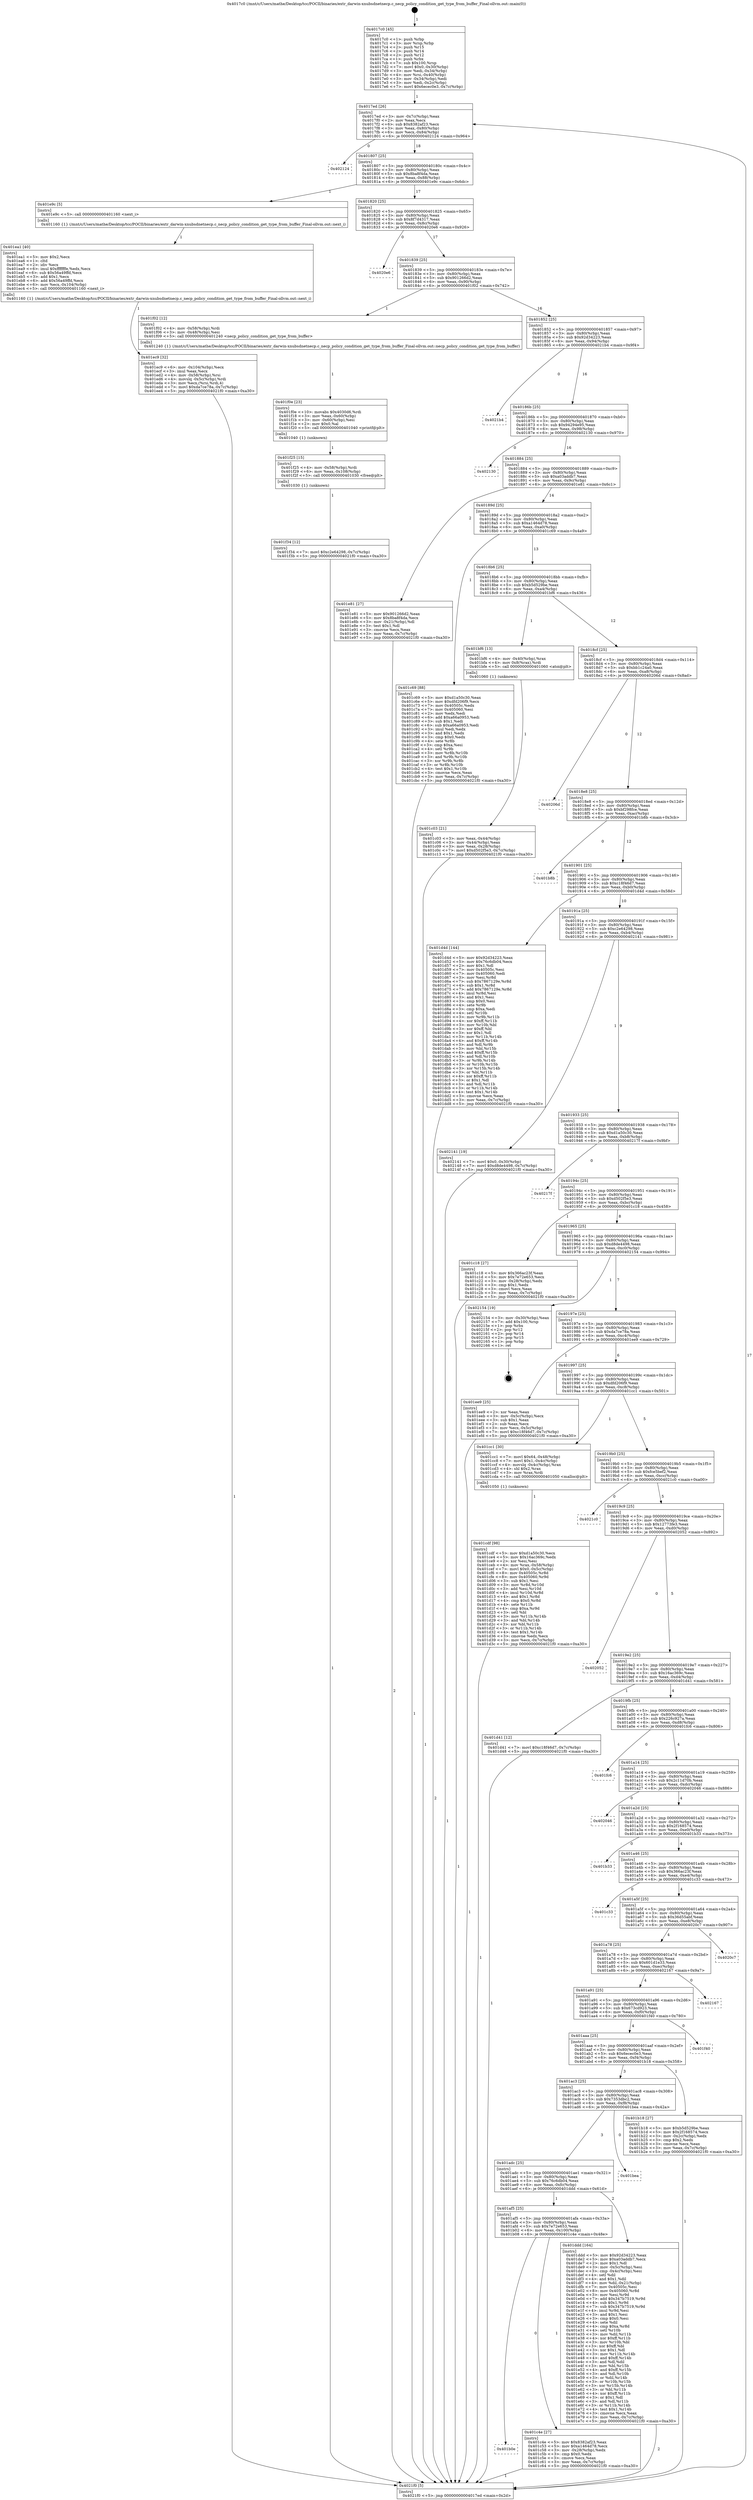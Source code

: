 digraph "0x4017c0" {
  label = "0x4017c0 (/mnt/c/Users/mathe/Desktop/tcc/POCII/binaries/extr_darwin-xnubsdnetnecp.c_necp_policy_condition_get_type_from_buffer_Final-ollvm.out::main(0))"
  labelloc = "t"
  node[shape=record]

  Entry [label="",width=0.3,height=0.3,shape=circle,fillcolor=black,style=filled]
  "0x4017ed" [label="{
     0x4017ed [26]\l
     | [instrs]\l
     &nbsp;&nbsp;0x4017ed \<+3\>: mov -0x7c(%rbp),%eax\l
     &nbsp;&nbsp;0x4017f0 \<+2\>: mov %eax,%ecx\l
     &nbsp;&nbsp;0x4017f2 \<+6\>: sub $0x8382af23,%ecx\l
     &nbsp;&nbsp;0x4017f8 \<+3\>: mov %eax,-0x80(%rbp)\l
     &nbsp;&nbsp;0x4017fb \<+6\>: mov %ecx,-0x84(%rbp)\l
     &nbsp;&nbsp;0x401801 \<+6\>: je 0000000000402124 \<main+0x964\>\l
  }"]
  "0x402124" [label="{
     0x402124\l
  }", style=dashed]
  "0x401807" [label="{
     0x401807 [25]\l
     | [instrs]\l
     &nbsp;&nbsp;0x401807 \<+5\>: jmp 000000000040180c \<main+0x4c\>\l
     &nbsp;&nbsp;0x40180c \<+3\>: mov -0x80(%rbp),%eax\l
     &nbsp;&nbsp;0x40180f \<+5\>: sub $0x8ba8f4da,%eax\l
     &nbsp;&nbsp;0x401814 \<+6\>: mov %eax,-0x88(%rbp)\l
     &nbsp;&nbsp;0x40181a \<+6\>: je 0000000000401e9c \<main+0x6dc\>\l
  }"]
  Exit [label="",width=0.3,height=0.3,shape=circle,fillcolor=black,style=filled,peripheries=2]
  "0x401e9c" [label="{
     0x401e9c [5]\l
     | [instrs]\l
     &nbsp;&nbsp;0x401e9c \<+5\>: call 0000000000401160 \<next_i\>\l
     | [calls]\l
     &nbsp;&nbsp;0x401160 \{1\} (/mnt/c/Users/mathe/Desktop/tcc/POCII/binaries/extr_darwin-xnubsdnetnecp.c_necp_policy_condition_get_type_from_buffer_Final-ollvm.out::next_i)\l
  }"]
  "0x401820" [label="{
     0x401820 [25]\l
     | [instrs]\l
     &nbsp;&nbsp;0x401820 \<+5\>: jmp 0000000000401825 \<main+0x65\>\l
     &nbsp;&nbsp;0x401825 \<+3\>: mov -0x80(%rbp),%eax\l
     &nbsp;&nbsp;0x401828 \<+5\>: sub $0x8f7d4317,%eax\l
     &nbsp;&nbsp;0x40182d \<+6\>: mov %eax,-0x8c(%rbp)\l
     &nbsp;&nbsp;0x401833 \<+6\>: je 00000000004020e6 \<main+0x926\>\l
  }"]
  "0x401f34" [label="{
     0x401f34 [12]\l
     | [instrs]\l
     &nbsp;&nbsp;0x401f34 \<+7\>: movl $0xc2e64298,-0x7c(%rbp)\l
     &nbsp;&nbsp;0x401f3b \<+5\>: jmp 00000000004021f0 \<main+0xa30\>\l
  }"]
  "0x4020e6" [label="{
     0x4020e6\l
  }", style=dashed]
  "0x401839" [label="{
     0x401839 [25]\l
     | [instrs]\l
     &nbsp;&nbsp;0x401839 \<+5\>: jmp 000000000040183e \<main+0x7e\>\l
     &nbsp;&nbsp;0x40183e \<+3\>: mov -0x80(%rbp),%eax\l
     &nbsp;&nbsp;0x401841 \<+5\>: sub $0x901266d2,%eax\l
     &nbsp;&nbsp;0x401846 \<+6\>: mov %eax,-0x90(%rbp)\l
     &nbsp;&nbsp;0x40184c \<+6\>: je 0000000000401f02 \<main+0x742\>\l
  }"]
  "0x401f25" [label="{
     0x401f25 [15]\l
     | [instrs]\l
     &nbsp;&nbsp;0x401f25 \<+4\>: mov -0x58(%rbp),%rdi\l
     &nbsp;&nbsp;0x401f29 \<+6\>: mov %eax,-0x108(%rbp)\l
     &nbsp;&nbsp;0x401f2f \<+5\>: call 0000000000401030 \<free@plt\>\l
     | [calls]\l
     &nbsp;&nbsp;0x401030 \{1\} (unknown)\l
  }"]
  "0x401f02" [label="{
     0x401f02 [12]\l
     | [instrs]\l
     &nbsp;&nbsp;0x401f02 \<+4\>: mov -0x58(%rbp),%rdi\l
     &nbsp;&nbsp;0x401f06 \<+3\>: mov -0x48(%rbp),%esi\l
     &nbsp;&nbsp;0x401f09 \<+5\>: call 0000000000401240 \<necp_policy_condition_get_type_from_buffer\>\l
     | [calls]\l
     &nbsp;&nbsp;0x401240 \{1\} (/mnt/c/Users/mathe/Desktop/tcc/POCII/binaries/extr_darwin-xnubsdnetnecp.c_necp_policy_condition_get_type_from_buffer_Final-ollvm.out::necp_policy_condition_get_type_from_buffer)\l
  }"]
  "0x401852" [label="{
     0x401852 [25]\l
     | [instrs]\l
     &nbsp;&nbsp;0x401852 \<+5\>: jmp 0000000000401857 \<main+0x97\>\l
     &nbsp;&nbsp;0x401857 \<+3\>: mov -0x80(%rbp),%eax\l
     &nbsp;&nbsp;0x40185a \<+5\>: sub $0x92d34223,%eax\l
     &nbsp;&nbsp;0x40185f \<+6\>: mov %eax,-0x94(%rbp)\l
     &nbsp;&nbsp;0x401865 \<+6\>: je 00000000004021b4 \<main+0x9f4\>\l
  }"]
  "0x401f0e" [label="{
     0x401f0e [23]\l
     | [instrs]\l
     &nbsp;&nbsp;0x401f0e \<+10\>: movabs $0x4030d6,%rdi\l
     &nbsp;&nbsp;0x401f18 \<+3\>: mov %eax,-0x60(%rbp)\l
     &nbsp;&nbsp;0x401f1b \<+3\>: mov -0x60(%rbp),%esi\l
     &nbsp;&nbsp;0x401f1e \<+2\>: mov $0x0,%al\l
     &nbsp;&nbsp;0x401f20 \<+5\>: call 0000000000401040 \<printf@plt\>\l
     | [calls]\l
     &nbsp;&nbsp;0x401040 \{1\} (unknown)\l
  }"]
  "0x4021b4" [label="{
     0x4021b4\l
  }", style=dashed]
  "0x40186b" [label="{
     0x40186b [25]\l
     | [instrs]\l
     &nbsp;&nbsp;0x40186b \<+5\>: jmp 0000000000401870 \<main+0xb0\>\l
     &nbsp;&nbsp;0x401870 \<+3\>: mov -0x80(%rbp),%eax\l
     &nbsp;&nbsp;0x401873 \<+5\>: sub $0x94294e95,%eax\l
     &nbsp;&nbsp;0x401878 \<+6\>: mov %eax,-0x98(%rbp)\l
     &nbsp;&nbsp;0x40187e \<+6\>: je 0000000000402130 \<main+0x970\>\l
  }"]
  "0x401ec9" [label="{
     0x401ec9 [32]\l
     | [instrs]\l
     &nbsp;&nbsp;0x401ec9 \<+6\>: mov -0x104(%rbp),%ecx\l
     &nbsp;&nbsp;0x401ecf \<+3\>: imul %eax,%ecx\l
     &nbsp;&nbsp;0x401ed2 \<+4\>: mov -0x58(%rbp),%rsi\l
     &nbsp;&nbsp;0x401ed6 \<+4\>: movslq -0x5c(%rbp),%rdi\l
     &nbsp;&nbsp;0x401eda \<+3\>: mov %ecx,(%rsi,%rdi,4)\l
     &nbsp;&nbsp;0x401edd \<+7\>: movl $0xda7ce78a,-0x7c(%rbp)\l
     &nbsp;&nbsp;0x401ee4 \<+5\>: jmp 00000000004021f0 \<main+0xa30\>\l
  }"]
  "0x402130" [label="{
     0x402130\l
  }", style=dashed]
  "0x401884" [label="{
     0x401884 [25]\l
     | [instrs]\l
     &nbsp;&nbsp;0x401884 \<+5\>: jmp 0000000000401889 \<main+0xc9\>\l
     &nbsp;&nbsp;0x401889 \<+3\>: mov -0x80(%rbp),%eax\l
     &nbsp;&nbsp;0x40188c \<+5\>: sub $0xa03addb7,%eax\l
     &nbsp;&nbsp;0x401891 \<+6\>: mov %eax,-0x9c(%rbp)\l
     &nbsp;&nbsp;0x401897 \<+6\>: je 0000000000401e81 \<main+0x6c1\>\l
  }"]
  "0x401ea1" [label="{
     0x401ea1 [40]\l
     | [instrs]\l
     &nbsp;&nbsp;0x401ea1 \<+5\>: mov $0x2,%ecx\l
     &nbsp;&nbsp;0x401ea6 \<+1\>: cltd\l
     &nbsp;&nbsp;0x401ea7 \<+2\>: idiv %ecx\l
     &nbsp;&nbsp;0x401ea9 \<+6\>: imul $0xfffffffe,%edx,%ecx\l
     &nbsp;&nbsp;0x401eaf \<+6\>: sub $0x56a49ffd,%ecx\l
     &nbsp;&nbsp;0x401eb5 \<+3\>: add $0x1,%ecx\l
     &nbsp;&nbsp;0x401eb8 \<+6\>: add $0x56a49ffd,%ecx\l
     &nbsp;&nbsp;0x401ebe \<+6\>: mov %ecx,-0x104(%rbp)\l
     &nbsp;&nbsp;0x401ec4 \<+5\>: call 0000000000401160 \<next_i\>\l
     | [calls]\l
     &nbsp;&nbsp;0x401160 \{1\} (/mnt/c/Users/mathe/Desktop/tcc/POCII/binaries/extr_darwin-xnubsdnetnecp.c_necp_policy_condition_get_type_from_buffer_Final-ollvm.out::next_i)\l
  }"]
  "0x401e81" [label="{
     0x401e81 [27]\l
     | [instrs]\l
     &nbsp;&nbsp;0x401e81 \<+5\>: mov $0x901266d2,%eax\l
     &nbsp;&nbsp;0x401e86 \<+5\>: mov $0x8ba8f4da,%ecx\l
     &nbsp;&nbsp;0x401e8b \<+3\>: mov -0x21(%rbp),%dl\l
     &nbsp;&nbsp;0x401e8e \<+3\>: test $0x1,%dl\l
     &nbsp;&nbsp;0x401e91 \<+3\>: cmovne %ecx,%eax\l
     &nbsp;&nbsp;0x401e94 \<+3\>: mov %eax,-0x7c(%rbp)\l
     &nbsp;&nbsp;0x401e97 \<+5\>: jmp 00000000004021f0 \<main+0xa30\>\l
  }"]
  "0x40189d" [label="{
     0x40189d [25]\l
     | [instrs]\l
     &nbsp;&nbsp;0x40189d \<+5\>: jmp 00000000004018a2 \<main+0xe2\>\l
     &nbsp;&nbsp;0x4018a2 \<+3\>: mov -0x80(%rbp),%eax\l
     &nbsp;&nbsp;0x4018a5 \<+5\>: sub $0xa1464d78,%eax\l
     &nbsp;&nbsp;0x4018aa \<+6\>: mov %eax,-0xa0(%rbp)\l
     &nbsp;&nbsp;0x4018b0 \<+6\>: je 0000000000401c69 \<main+0x4a9\>\l
  }"]
  "0x401cdf" [label="{
     0x401cdf [98]\l
     | [instrs]\l
     &nbsp;&nbsp;0x401cdf \<+5\>: mov $0xd1a50c30,%ecx\l
     &nbsp;&nbsp;0x401ce4 \<+5\>: mov $0x16ac369c,%edx\l
     &nbsp;&nbsp;0x401ce9 \<+2\>: xor %esi,%esi\l
     &nbsp;&nbsp;0x401ceb \<+4\>: mov %rax,-0x58(%rbp)\l
     &nbsp;&nbsp;0x401cef \<+7\>: movl $0x0,-0x5c(%rbp)\l
     &nbsp;&nbsp;0x401cf6 \<+8\>: mov 0x40505c,%r8d\l
     &nbsp;&nbsp;0x401cfe \<+8\>: mov 0x405060,%r9d\l
     &nbsp;&nbsp;0x401d06 \<+3\>: sub $0x1,%esi\l
     &nbsp;&nbsp;0x401d09 \<+3\>: mov %r8d,%r10d\l
     &nbsp;&nbsp;0x401d0c \<+3\>: add %esi,%r10d\l
     &nbsp;&nbsp;0x401d0f \<+4\>: imul %r10d,%r8d\l
     &nbsp;&nbsp;0x401d13 \<+4\>: and $0x1,%r8d\l
     &nbsp;&nbsp;0x401d17 \<+4\>: cmp $0x0,%r8d\l
     &nbsp;&nbsp;0x401d1b \<+4\>: sete %r11b\l
     &nbsp;&nbsp;0x401d1f \<+4\>: cmp $0xa,%r9d\l
     &nbsp;&nbsp;0x401d23 \<+3\>: setl %bl\l
     &nbsp;&nbsp;0x401d26 \<+3\>: mov %r11b,%r14b\l
     &nbsp;&nbsp;0x401d29 \<+3\>: and %bl,%r14b\l
     &nbsp;&nbsp;0x401d2c \<+3\>: xor %bl,%r11b\l
     &nbsp;&nbsp;0x401d2f \<+3\>: or %r11b,%r14b\l
     &nbsp;&nbsp;0x401d32 \<+4\>: test $0x1,%r14b\l
     &nbsp;&nbsp;0x401d36 \<+3\>: cmovne %edx,%ecx\l
     &nbsp;&nbsp;0x401d39 \<+3\>: mov %ecx,-0x7c(%rbp)\l
     &nbsp;&nbsp;0x401d3c \<+5\>: jmp 00000000004021f0 \<main+0xa30\>\l
  }"]
  "0x401c69" [label="{
     0x401c69 [88]\l
     | [instrs]\l
     &nbsp;&nbsp;0x401c69 \<+5\>: mov $0xd1a50c30,%eax\l
     &nbsp;&nbsp;0x401c6e \<+5\>: mov $0xdfd206f9,%ecx\l
     &nbsp;&nbsp;0x401c73 \<+7\>: mov 0x40505c,%edx\l
     &nbsp;&nbsp;0x401c7a \<+7\>: mov 0x405060,%esi\l
     &nbsp;&nbsp;0x401c81 \<+2\>: mov %edx,%edi\l
     &nbsp;&nbsp;0x401c83 \<+6\>: add $0xa66a0953,%edi\l
     &nbsp;&nbsp;0x401c89 \<+3\>: sub $0x1,%edi\l
     &nbsp;&nbsp;0x401c8c \<+6\>: sub $0xa66a0953,%edi\l
     &nbsp;&nbsp;0x401c92 \<+3\>: imul %edi,%edx\l
     &nbsp;&nbsp;0x401c95 \<+3\>: and $0x1,%edx\l
     &nbsp;&nbsp;0x401c98 \<+3\>: cmp $0x0,%edx\l
     &nbsp;&nbsp;0x401c9b \<+4\>: sete %r8b\l
     &nbsp;&nbsp;0x401c9f \<+3\>: cmp $0xa,%esi\l
     &nbsp;&nbsp;0x401ca2 \<+4\>: setl %r9b\l
     &nbsp;&nbsp;0x401ca6 \<+3\>: mov %r8b,%r10b\l
     &nbsp;&nbsp;0x401ca9 \<+3\>: and %r9b,%r10b\l
     &nbsp;&nbsp;0x401cac \<+3\>: xor %r9b,%r8b\l
     &nbsp;&nbsp;0x401caf \<+3\>: or %r8b,%r10b\l
     &nbsp;&nbsp;0x401cb2 \<+4\>: test $0x1,%r10b\l
     &nbsp;&nbsp;0x401cb6 \<+3\>: cmovne %ecx,%eax\l
     &nbsp;&nbsp;0x401cb9 \<+3\>: mov %eax,-0x7c(%rbp)\l
     &nbsp;&nbsp;0x401cbc \<+5\>: jmp 00000000004021f0 \<main+0xa30\>\l
  }"]
  "0x4018b6" [label="{
     0x4018b6 [25]\l
     | [instrs]\l
     &nbsp;&nbsp;0x4018b6 \<+5\>: jmp 00000000004018bb \<main+0xfb\>\l
     &nbsp;&nbsp;0x4018bb \<+3\>: mov -0x80(%rbp),%eax\l
     &nbsp;&nbsp;0x4018be \<+5\>: sub $0xb5d529be,%eax\l
     &nbsp;&nbsp;0x4018c3 \<+6\>: mov %eax,-0xa4(%rbp)\l
     &nbsp;&nbsp;0x4018c9 \<+6\>: je 0000000000401bf6 \<main+0x436\>\l
  }"]
  "0x401b0e" [label="{
     0x401b0e\l
  }", style=dashed]
  "0x401bf6" [label="{
     0x401bf6 [13]\l
     | [instrs]\l
     &nbsp;&nbsp;0x401bf6 \<+4\>: mov -0x40(%rbp),%rax\l
     &nbsp;&nbsp;0x401bfa \<+4\>: mov 0x8(%rax),%rdi\l
     &nbsp;&nbsp;0x401bfe \<+5\>: call 0000000000401060 \<atoi@plt\>\l
     | [calls]\l
     &nbsp;&nbsp;0x401060 \{1\} (unknown)\l
  }"]
  "0x4018cf" [label="{
     0x4018cf [25]\l
     | [instrs]\l
     &nbsp;&nbsp;0x4018cf \<+5\>: jmp 00000000004018d4 \<main+0x114\>\l
     &nbsp;&nbsp;0x4018d4 \<+3\>: mov -0x80(%rbp),%eax\l
     &nbsp;&nbsp;0x4018d7 \<+5\>: sub $0xbb1c24a0,%eax\l
     &nbsp;&nbsp;0x4018dc \<+6\>: mov %eax,-0xa8(%rbp)\l
     &nbsp;&nbsp;0x4018e2 \<+6\>: je 000000000040206d \<main+0x8ad\>\l
  }"]
  "0x401c4e" [label="{
     0x401c4e [27]\l
     | [instrs]\l
     &nbsp;&nbsp;0x401c4e \<+5\>: mov $0x8382af23,%eax\l
     &nbsp;&nbsp;0x401c53 \<+5\>: mov $0xa1464d78,%ecx\l
     &nbsp;&nbsp;0x401c58 \<+3\>: mov -0x28(%rbp),%edx\l
     &nbsp;&nbsp;0x401c5b \<+3\>: cmp $0x0,%edx\l
     &nbsp;&nbsp;0x401c5e \<+3\>: cmove %ecx,%eax\l
     &nbsp;&nbsp;0x401c61 \<+3\>: mov %eax,-0x7c(%rbp)\l
     &nbsp;&nbsp;0x401c64 \<+5\>: jmp 00000000004021f0 \<main+0xa30\>\l
  }"]
  "0x40206d" [label="{
     0x40206d\l
  }", style=dashed]
  "0x4018e8" [label="{
     0x4018e8 [25]\l
     | [instrs]\l
     &nbsp;&nbsp;0x4018e8 \<+5\>: jmp 00000000004018ed \<main+0x12d\>\l
     &nbsp;&nbsp;0x4018ed \<+3\>: mov -0x80(%rbp),%eax\l
     &nbsp;&nbsp;0x4018f0 \<+5\>: sub $0xbf298fce,%eax\l
     &nbsp;&nbsp;0x4018f5 \<+6\>: mov %eax,-0xac(%rbp)\l
     &nbsp;&nbsp;0x4018fb \<+6\>: je 0000000000401b8b \<main+0x3cb\>\l
  }"]
  "0x401af5" [label="{
     0x401af5 [25]\l
     | [instrs]\l
     &nbsp;&nbsp;0x401af5 \<+5\>: jmp 0000000000401afa \<main+0x33a\>\l
     &nbsp;&nbsp;0x401afa \<+3\>: mov -0x80(%rbp),%eax\l
     &nbsp;&nbsp;0x401afd \<+5\>: sub $0x7e72e653,%eax\l
     &nbsp;&nbsp;0x401b02 \<+6\>: mov %eax,-0x100(%rbp)\l
     &nbsp;&nbsp;0x401b08 \<+6\>: je 0000000000401c4e \<main+0x48e\>\l
  }"]
  "0x401b8b" [label="{
     0x401b8b\l
  }", style=dashed]
  "0x401901" [label="{
     0x401901 [25]\l
     | [instrs]\l
     &nbsp;&nbsp;0x401901 \<+5\>: jmp 0000000000401906 \<main+0x146\>\l
     &nbsp;&nbsp;0x401906 \<+3\>: mov -0x80(%rbp),%eax\l
     &nbsp;&nbsp;0x401909 \<+5\>: sub $0xc18f46d7,%eax\l
     &nbsp;&nbsp;0x40190e \<+6\>: mov %eax,-0xb0(%rbp)\l
     &nbsp;&nbsp;0x401914 \<+6\>: je 0000000000401d4d \<main+0x58d\>\l
  }"]
  "0x401ddd" [label="{
     0x401ddd [164]\l
     | [instrs]\l
     &nbsp;&nbsp;0x401ddd \<+5\>: mov $0x92d34223,%eax\l
     &nbsp;&nbsp;0x401de2 \<+5\>: mov $0xa03addb7,%ecx\l
     &nbsp;&nbsp;0x401de7 \<+2\>: mov $0x1,%dl\l
     &nbsp;&nbsp;0x401de9 \<+3\>: mov -0x5c(%rbp),%esi\l
     &nbsp;&nbsp;0x401dec \<+3\>: cmp -0x4c(%rbp),%esi\l
     &nbsp;&nbsp;0x401def \<+4\>: setl %dil\l
     &nbsp;&nbsp;0x401df3 \<+4\>: and $0x1,%dil\l
     &nbsp;&nbsp;0x401df7 \<+4\>: mov %dil,-0x21(%rbp)\l
     &nbsp;&nbsp;0x401dfb \<+7\>: mov 0x40505c,%esi\l
     &nbsp;&nbsp;0x401e02 \<+8\>: mov 0x405060,%r8d\l
     &nbsp;&nbsp;0x401e0a \<+3\>: mov %esi,%r9d\l
     &nbsp;&nbsp;0x401e0d \<+7\>: add $0x347b7519,%r9d\l
     &nbsp;&nbsp;0x401e14 \<+4\>: sub $0x1,%r9d\l
     &nbsp;&nbsp;0x401e18 \<+7\>: sub $0x347b7519,%r9d\l
     &nbsp;&nbsp;0x401e1f \<+4\>: imul %r9d,%esi\l
     &nbsp;&nbsp;0x401e23 \<+3\>: and $0x1,%esi\l
     &nbsp;&nbsp;0x401e26 \<+3\>: cmp $0x0,%esi\l
     &nbsp;&nbsp;0x401e29 \<+4\>: sete %dil\l
     &nbsp;&nbsp;0x401e2d \<+4\>: cmp $0xa,%r8d\l
     &nbsp;&nbsp;0x401e31 \<+4\>: setl %r10b\l
     &nbsp;&nbsp;0x401e35 \<+3\>: mov %dil,%r11b\l
     &nbsp;&nbsp;0x401e38 \<+4\>: xor $0xff,%r11b\l
     &nbsp;&nbsp;0x401e3c \<+3\>: mov %r10b,%bl\l
     &nbsp;&nbsp;0x401e3f \<+3\>: xor $0xff,%bl\l
     &nbsp;&nbsp;0x401e42 \<+3\>: xor $0x1,%dl\l
     &nbsp;&nbsp;0x401e45 \<+3\>: mov %r11b,%r14b\l
     &nbsp;&nbsp;0x401e48 \<+4\>: and $0xff,%r14b\l
     &nbsp;&nbsp;0x401e4c \<+3\>: and %dl,%dil\l
     &nbsp;&nbsp;0x401e4f \<+3\>: mov %bl,%r15b\l
     &nbsp;&nbsp;0x401e52 \<+4\>: and $0xff,%r15b\l
     &nbsp;&nbsp;0x401e56 \<+3\>: and %dl,%r10b\l
     &nbsp;&nbsp;0x401e59 \<+3\>: or %dil,%r14b\l
     &nbsp;&nbsp;0x401e5c \<+3\>: or %r10b,%r15b\l
     &nbsp;&nbsp;0x401e5f \<+3\>: xor %r15b,%r14b\l
     &nbsp;&nbsp;0x401e62 \<+3\>: or %bl,%r11b\l
     &nbsp;&nbsp;0x401e65 \<+4\>: xor $0xff,%r11b\l
     &nbsp;&nbsp;0x401e69 \<+3\>: or $0x1,%dl\l
     &nbsp;&nbsp;0x401e6c \<+3\>: and %dl,%r11b\l
     &nbsp;&nbsp;0x401e6f \<+3\>: or %r11b,%r14b\l
     &nbsp;&nbsp;0x401e72 \<+4\>: test $0x1,%r14b\l
     &nbsp;&nbsp;0x401e76 \<+3\>: cmovne %ecx,%eax\l
     &nbsp;&nbsp;0x401e79 \<+3\>: mov %eax,-0x7c(%rbp)\l
     &nbsp;&nbsp;0x401e7c \<+5\>: jmp 00000000004021f0 \<main+0xa30\>\l
  }"]
  "0x401d4d" [label="{
     0x401d4d [144]\l
     | [instrs]\l
     &nbsp;&nbsp;0x401d4d \<+5\>: mov $0x92d34223,%eax\l
     &nbsp;&nbsp;0x401d52 \<+5\>: mov $0x76c6db04,%ecx\l
     &nbsp;&nbsp;0x401d57 \<+2\>: mov $0x1,%dl\l
     &nbsp;&nbsp;0x401d59 \<+7\>: mov 0x40505c,%esi\l
     &nbsp;&nbsp;0x401d60 \<+7\>: mov 0x405060,%edi\l
     &nbsp;&nbsp;0x401d67 \<+3\>: mov %esi,%r8d\l
     &nbsp;&nbsp;0x401d6a \<+7\>: sub $0x7867129e,%r8d\l
     &nbsp;&nbsp;0x401d71 \<+4\>: sub $0x1,%r8d\l
     &nbsp;&nbsp;0x401d75 \<+7\>: add $0x7867129e,%r8d\l
     &nbsp;&nbsp;0x401d7c \<+4\>: imul %r8d,%esi\l
     &nbsp;&nbsp;0x401d80 \<+3\>: and $0x1,%esi\l
     &nbsp;&nbsp;0x401d83 \<+3\>: cmp $0x0,%esi\l
     &nbsp;&nbsp;0x401d86 \<+4\>: sete %r9b\l
     &nbsp;&nbsp;0x401d8a \<+3\>: cmp $0xa,%edi\l
     &nbsp;&nbsp;0x401d8d \<+4\>: setl %r10b\l
     &nbsp;&nbsp;0x401d91 \<+3\>: mov %r9b,%r11b\l
     &nbsp;&nbsp;0x401d94 \<+4\>: xor $0xff,%r11b\l
     &nbsp;&nbsp;0x401d98 \<+3\>: mov %r10b,%bl\l
     &nbsp;&nbsp;0x401d9b \<+3\>: xor $0xff,%bl\l
     &nbsp;&nbsp;0x401d9e \<+3\>: xor $0x1,%dl\l
     &nbsp;&nbsp;0x401da1 \<+3\>: mov %r11b,%r14b\l
     &nbsp;&nbsp;0x401da4 \<+4\>: and $0xff,%r14b\l
     &nbsp;&nbsp;0x401da8 \<+3\>: and %dl,%r9b\l
     &nbsp;&nbsp;0x401dab \<+3\>: mov %bl,%r15b\l
     &nbsp;&nbsp;0x401dae \<+4\>: and $0xff,%r15b\l
     &nbsp;&nbsp;0x401db2 \<+3\>: and %dl,%r10b\l
     &nbsp;&nbsp;0x401db5 \<+3\>: or %r9b,%r14b\l
     &nbsp;&nbsp;0x401db8 \<+3\>: or %r10b,%r15b\l
     &nbsp;&nbsp;0x401dbb \<+3\>: xor %r15b,%r14b\l
     &nbsp;&nbsp;0x401dbe \<+3\>: or %bl,%r11b\l
     &nbsp;&nbsp;0x401dc1 \<+4\>: xor $0xff,%r11b\l
     &nbsp;&nbsp;0x401dc5 \<+3\>: or $0x1,%dl\l
     &nbsp;&nbsp;0x401dc8 \<+3\>: and %dl,%r11b\l
     &nbsp;&nbsp;0x401dcb \<+3\>: or %r11b,%r14b\l
     &nbsp;&nbsp;0x401dce \<+4\>: test $0x1,%r14b\l
     &nbsp;&nbsp;0x401dd2 \<+3\>: cmovne %ecx,%eax\l
     &nbsp;&nbsp;0x401dd5 \<+3\>: mov %eax,-0x7c(%rbp)\l
     &nbsp;&nbsp;0x401dd8 \<+5\>: jmp 00000000004021f0 \<main+0xa30\>\l
  }"]
  "0x40191a" [label="{
     0x40191a [25]\l
     | [instrs]\l
     &nbsp;&nbsp;0x40191a \<+5\>: jmp 000000000040191f \<main+0x15f\>\l
     &nbsp;&nbsp;0x40191f \<+3\>: mov -0x80(%rbp),%eax\l
     &nbsp;&nbsp;0x401922 \<+5\>: sub $0xc2e64298,%eax\l
     &nbsp;&nbsp;0x401927 \<+6\>: mov %eax,-0xb4(%rbp)\l
     &nbsp;&nbsp;0x40192d \<+6\>: je 0000000000402141 \<main+0x981\>\l
  }"]
  "0x401adc" [label="{
     0x401adc [25]\l
     | [instrs]\l
     &nbsp;&nbsp;0x401adc \<+5\>: jmp 0000000000401ae1 \<main+0x321\>\l
     &nbsp;&nbsp;0x401ae1 \<+3\>: mov -0x80(%rbp),%eax\l
     &nbsp;&nbsp;0x401ae4 \<+5\>: sub $0x76c6db04,%eax\l
     &nbsp;&nbsp;0x401ae9 \<+6\>: mov %eax,-0xfc(%rbp)\l
     &nbsp;&nbsp;0x401aef \<+6\>: je 0000000000401ddd \<main+0x61d\>\l
  }"]
  "0x402141" [label="{
     0x402141 [19]\l
     | [instrs]\l
     &nbsp;&nbsp;0x402141 \<+7\>: movl $0x0,-0x30(%rbp)\l
     &nbsp;&nbsp;0x402148 \<+7\>: movl $0xd8de4498,-0x7c(%rbp)\l
     &nbsp;&nbsp;0x40214f \<+5\>: jmp 00000000004021f0 \<main+0xa30\>\l
  }"]
  "0x401933" [label="{
     0x401933 [25]\l
     | [instrs]\l
     &nbsp;&nbsp;0x401933 \<+5\>: jmp 0000000000401938 \<main+0x178\>\l
     &nbsp;&nbsp;0x401938 \<+3\>: mov -0x80(%rbp),%eax\l
     &nbsp;&nbsp;0x40193b \<+5\>: sub $0xd1a50c30,%eax\l
     &nbsp;&nbsp;0x401940 \<+6\>: mov %eax,-0xb8(%rbp)\l
     &nbsp;&nbsp;0x401946 \<+6\>: je 000000000040217f \<main+0x9bf\>\l
  }"]
  "0x401bea" [label="{
     0x401bea\l
  }", style=dashed]
  "0x40217f" [label="{
     0x40217f\l
  }", style=dashed]
  "0x40194c" [label="{
     0x40194c [25]\l
     | [instrs]\l
     &nbsp;&nbsp;0x40194c \<+5\>: jmp 0000000000401951 \<main+0x191\>\l
     &nbsp;&nbsp;0x401951 \<+3\>: mov -0x80(%rbp),%eax\l
     &nbsp;&nbsp;0x401954 \<+5\>: sub $0xd502f5e3,%eax\l
     &nbsp;&nbsp;0x401959 \<+6\>: mov %eax,-0xbc(%rbp)\l
     &nbsp;&nbsp;0x40195f \<+6\>: je 0000000000401c18 \<main+0x458\>\l
  }"]
  "0x401c03" [label="{
     0x401c03 [21]\l
     | [instrs]\l
     &nbsp;&nbsp;0x401c03 \<+3\>: mov %eax,-0x44(%rbp)\l
     &nbsp;&nbsp;0x401c06 \<+3\>: mov -0x44(%rbp),%eax\l
     &nbsp;&nbsp;0x401c09 \<+3\>: mov %eax,-0x28(%rbp)\l
     &nbsp;&nbsp;0x401c0c \<+7\>: movl $0xd502f5e3,-0x7c(%rbp)\l
     &nbsp;&nbsp;0x401c13 \<+5\>: jmp 00000000004021f0 \<main+0xa30\>\l
  }"]
  "0x401c18" [label="{
     0x401c18 [27]\l
     | [instrs]\l
     &nbsp;&nbsp;0x401c18 \<+5\>: mov $0x366ac23f,%eax\l
     &nbsp;&nbsp;0x401c1d \<+5\>: mov $0x7e72e653,%ecx\l
     &nbsp;&nbsp;0x401c22 \<+3\>: mov -0x28(%rbp),%edx\l
     &nbsp;&nbsp;0x401c25 \<+3\>: cmp $0x1,%edx\l
     &nbsp;&nbsp;0x401c28 \<+3\>: cmovl %ecx,%eax\l
     &nbsp;&nbsp;0x401c2b \<+3\>: mov %eax,-0x7c(%rbp)\l
     &nbsp;&nbsp;0x401c2e \<+5\>: jmp 00000000004021f0 \<main+0xa30\>\l
  }"]
  "0x401965" [label="{
     0x401965 [25]\l
     | [instrs]\l
     &nbsp;&nbsp;0x401965 \<+5\>: jmp 000000000040196a \<main+0x1aa\>\l
     &nbsp;&nbsp;0x40196a \<+3\>: mov -0x80(%rbp),%eax\l
     &nbsp;&nbsp;0x40196d \<+5\>: sub $0xd8de4498,%eax\l
     &nbsp;&nbsp;0x401972 \<+6\>: mov %eax,-0xc0(%rbp)\l
     &nbsp;&nbsp;0x401978 \<+6\>: je 0000000000402154 \<main+0x994\>\l
  }"]
  "0x4017c0" [label="{
     0x4017c0 [45]\l
     | [instrs]\l
     &nbsp;&nbsp;0x4017c0 \<+1\>: push %rbp\l
     &nbsp;&nbsp;0x4017c1 \<+3\>: mov %rsp,%rbp\l
     &nbsp;&nbsp;0x4017c4 \<+2\>: push %r15\l
     &nbsp;&nbsp;0x4017c6 \<+2\>: push %r14\l
     &nbsp;&nbsp;0x4017c8 \<+2\>: push %r12\l
     &nbsp;&nbsp;0x4017ca \<+1\>: push %rbx\l
     &nbsp;&nbsp;0x4017cb \<+7\>: sub $0x100,%rsp\l
     &nbsp;&nbsp;0x4017d2 \<+7\>: movl $0x0,-0x30(%rbp)\l
     &nbsp;&nbsp;0x4017d9 \<+3\>: mov %edi,-0x34(%rbp)\l
     &nbsp;&nbsp;0x4017dc \<+4\>: mov %rsi,-0x40(%rbp)\l
     &nbsp;&nbsp;0x4017e0 \<+3\>: mov -0x34(%rbp),%edi\l
     &nbsp;&nbsp;0x4017e3 \<+3\>: mov %edi,-0x2c(%rbp)\l
     &nbsp;&nbsp;0x4017e6 \<+7\>: movl $0x6ecec0e3,-0x7c(%rbp)\l
  }"]
  "0x402154" [label="{
     0x402154 [19]\l
     | [instrs]\l
     &nbsp;&nbsp;0x402154 \<+3\>: mov -0x30(%rbp),%eax\l
     &nbsp;&nbsp;0x402157 \<+7\>: add $0x100,%rsp\l
     &nbsp;&nbsp;0x40215e \<+1\>: pop %rbx\l
     &nbsp;&nbsp;0x40215f \<+2\>: pop %r12\l
     &nbsp;&nbsp;0x402161 \<+2\>: pop %r14\l
     &nbsp;&nbsp;0x402163 \<+2\>: pop %r15\l
     &nbsp;&nbsp;0x402165 \<+1\>: pop %rbp\l
     &nbsp;&nbsp;0x402166 \<+1\>: ret\l
  }"]
  "0x40197e" [label="{
     0x40197e [25]\l
     | [instrs]\l
     &nbsp;&nbsp;0x40197e \<+5\>: jmp 0000000000401983 \<main+0x1c3\>\l
     &nbsp;&nbsp;0x401983 \<+3\>: mov -0x80(%rbp),%eax\l
     &nbsp;&nbsp;0x401986 \<+5\>: sub $0xda7ce78a,%eax\l
     &nbsp;&nbsp;0x40198b \<+6\>: mov %eax,-0xc4(%rbp)\l
     &nbsp;&nbsp;0x401991 \<+6\>: je 0000000000401ee9 \<main+0x729\>\l
  }"]
  "0x4021f0" [label="{
     0x4021f0 [5]\l
     | [instrs]\l
     &nbsp;&nbsp;0x4021f0 \<+5\>: jmp 00000000004017ed \<main+0x2d\>\l
  }"]
  "0x401ee9" [label="{
     0x401ee9 [25]\l
     | [instrs]\l
     &nbsp;&nbsp;0x401ee9 \<+2\>: xor %eax,%eax\l
     &nbsp;&nbsp;0x401eeb \<+3\>: mov -0x5c(%rbp),%ecx\l
     &nbsp;&nbsp;0x401eee \<+3\>: sub $0x1,%eax\l
     &nbsp;&nbsp;0x401ef1 \<+2\>: sub %eax,%ecx\l
     &nbsp;&nbsp;0x401ef3 \<+3\>: mov %ecx,-0x5c(%rbp)\l
     &nbsp;&nbsp;0x401ef6 \<+7\>: movl $0xc18f46d7,-0x7c(%rbp)\l
     &nbsp;&nbsp;0x401efd \<+5\>: jmp 00000000004021f0 \<main+0xa30\>\l
  }"]
  "0x401997" [label="{
     0x401997 [25]\l
     | [instrs]\l
     &nbsp;&nbsp;0x401997 \<+5\>: jmp 000000000040199c \<main+0x1dc\>\l
     &nbsp;&nbsp;0x40199c \<+3\>: mov -0x80(%rbp),%eax\l
     &nbsp;&nbsp;0x40199f \<+5\>: sub $0xdfd206f9,%eax\l
     &nbsp;&nbsp;0x4019a4 \<+6\>: mov %eax,-0xc8(%rbp)\l
     &nbsp;&nbsp;0x4019aa \<+6\>: je 0000000000401cc1 \<main+0x501\>\l
  }"]
  "0x401ac3" [label="{
     0x401ac3 [25]\l
     | [instrs]\l
     &nbsp;&nbsp;0x401ac3 \<+5\>: jmp 0000000000401ac8 \<main+0x308\>\l
     &nbsp;&nbsp;0x401ac8 \<+3\>: mov -0x80(%rbp),%eax\l
     &nbsp;&nbsp;0x401acb \<+5\>: sub $0x7353dbc2,%eax\l
     &nbsp;&nbsp;0x401ad0 \<+6\>: mov %eax,-0xf8(%rbp)\l
     &nbsp;&nbsp;0x401ad6 \<+6\>: je 0000000000401bea \<main+0x42a\>\l
  }"]
  "0x401cc1" [label="{
     0x401cc1 [30]\l
     | [instrs]\l
     &nbsp;&nbsp;0x401cc1 \<+7\>: movl $0x64,-0x48(%rbp)\l
     &nbsp;&nbsp;0x401cc8 \<+7\>: movl $0x1,-0x4c(%rbp)\l
     &nbsp;&nbsp;0x401ccf \<+4\>: movslq -0x4c(%rbp),%rax\l
     &nbsp;&nbsp;0x401cd3 \<+4\>: shl $0x2,%rax\l
     &nbsp;&nbsp;0x401cd7 \<+3\>: mov %rax,%rdi\l
     &nbsp;&nbsp;0x401cda \<+5\>: call 0000000000401050 \<malloc@plt\>\l
     | [calls]\l
     &nbsp;&nbsp;0x401050 \{1\} (unknown)\l
  }"]
  "0x4019b0" [label="{
     0x4019b0 [25]\l
     | [instrs]\l
     &nbsp;&nbsp;0x4019b0 \<+5\>: jmp 00000000004019b5 \<main+0x1f5\>\l
     &nbsp;&nbsp;0x4019b5 \<+3\>: mov -0x80(%rbp),%eax\l
     &nbsp;&nbsp;0x4019b8 \<+5\>: sub $0xfce5bef2,%eax\l
     &nbsp;&nbsp;0x4019bd \<+6\>: mov %eax,-0xcc(%rbp)\l
     &nbsp;&nbsp;0x4019c3 \<+6\>: je 00000000004021c0 \<main+0xa00\>\l
  }"]
  "0x401b18" [label="{
     0x401b18 [27]\l
     | [instrs]\l
     &nbsp;&nbsp;0x401b18 \<+5\>: mov $0xb5d529be,%eax\l
     &nbsp;&nbsp;0x401b1d \<+5\>: mov $0x2f168574,%ecx\l
     &nbsp;&nbsp;0x401b22 \<+3\>: mov -0x2c(%rbp),%edx\l
     &nbsp;&nbsp;0x401b25 \<+3\>: cmp $0x2,%edx\l
     &nbsp;&nbsp;0x401b28 \<+3\>: cmovne %ecx,%eax\l
     &nbsp;&nbsp;0x401b2b \<+3\>: mov %eax,-0x7c(%rbp)\l
     &nbsp;&nbsp;0x401b2e \<+5\>: jmp 00000000004021f0 \<main+0xa30\>\l
  }"]
  "0x4021c0" [label="{
     0x4021c0\l
  }", style=dashed]
  "0x4019c9" [label="{
     0x4019c9 [25]\l
     | [instrs]\l
     &nbsp;&nbsp;0x4019c9 \<+5\>: jmp 00000000004019ce \<main+0x20e\>\l
     &nbsp;&nbsp;0x4019ce \<+3\>: mov -0x80(%rbp),%eax\l
     &nbsp;&nbsp;0x4019d1 \<+5\>: sub $0x12773fe3,%eax\l
     &nbsp;&nbsp;0x4019d6 \<+6\>: mov %eax,-0xd0(%rbp)\l
     &nbsp;&nbsp;0x4019dc \<+6\>: je 0000000000402052 \<main+0x892\>\l
  }"]
  "0x401aaa" [label="{
     0x401aaa [25]\l
     | [instrs]\l
     &nbsp;&nbsp;0x401aaa \<+5\>: jmp 0000000000401aaf \<main+0x2ef\>\l
     &nbsp;&nbsp;0x401aaf \<+3\>: mov -0x80(%rbp),%eax\l
     &nbsp;&nbsp;0x401ab2 \<+5\>: sub $0x6ecec0e3,%eax\l
     &nbsp;&nbsp;0x401ab7 \<+6\>: mov %eax,-0xf4(%rbp)\l
     &nbsp;&nbsp;0x401abd \<+6\>: je 0000000000401b18 \<main+0x358\>\l
  }"]
  "0x402052" [label="{
     0x402052\l
  }", style=dashed]
  "0x4019e2" [label="{
     0x4019e2 [25]\l
     | [instrs]\l
     &nbsp;&nbsp;0x4019e2 \<+5\>: jmp 00000000004019e7 \<main+0x227\>\l
     &nbsp;&nbsp;0x4019e7 \<+3\>: mov -0x80(%rbp),%eax\l
     &nbsp;&nbsp;0x4019ea \<+5\>: sub $0x16ac369c,%eax\l
     &nbsp;&nbsp;0x4019ef \<+6\>: mov %eax,-0xd4(%rbp)\l
     &nbsp;&nbsp;0x4019f5 \<+6\>: je 0000000000401d41 \<main+0x581\>\l
  }"]
  "0x401f40" [label="{
     0x401f40\l
  }", style=dashed]
  "0x401d41" [label="{
     0x401d41 [12]\l
     | [instrs]\l
     &nbsp;&nbsp;0x401d41 \<+7\>: movl $0xc18f46d7,-0x7c(%rbp)\l
     &nbsp;&nbsp;0x401d48 \<+5\>: jmp 00000000004021f0 \<main+0xa30\>\l
  }"]
  "0x4019fb" [label="{
     0x4019fb [25]\l
     | [instrs]\l
     &nbsp;&nbsp;0x4019fb \<+5\>: jmp 0000000000401a00 \<main+0x240\>\l
     &nbsp;&nbsp;0x401a00 \<+3\>: mov -0x80(%rbp),%eax\l
     &nbsp;&nbsp;0x401a03 \<+5\>: sub $0x226c927a,%eax\l
     &nbsp;&nbsp;0x401a08 \<+6\>: mov %eax,-0xd8(%rbp)\l
     &nbsp;&nbsp;0x401a0e \<+6\>: je 0000000000401fc6 \<main+0x806\>\l
  }"]
  "0x401a91" [label="{
     0x401a91 [25]\l
     | [instrs]\l
     &nbsp;&nbsp;0x401a91 \<+5\>: jmp 0000000000401a96 \<main+0x2d6\>\l
     &nbsp;&nbsp;0x401a96 \<+3\>: mov -0x80(%rbp),%eax\l
     &nbsp;&nbsp;0x401a99 \<+5\>: sub $0x673cd923,%eax\l
     &nbsp;&nbsp;0x401a9e \<+6\>: mov %eax,-0xf0(%rbp)\l
     &nbsp;&nbsp;0x401aa4 \<+6\>: je 0000000000401f40 \<main+0x780\>\l
  }"]
  "0x401fc6" [label="{
     0x401fc6\l
  }", style=dashed]
  "0x401a14" [label="{
     0x401a14 [25]\l
     | [instrs]\l
     &nbsp;&nbsp;0x401a14 \<+5\>: jmp 0000000000401a19 \<main+0x259\>\l
     &nbsp;&nbsp;0x401a19 \<+3\>: mov -0x80(%rbp),%eax\l
     &nbsp;&nbsp;0x401a1c \<+5\>: sub $0x2c11d70b,%eax\l
     &nbsp;&nbsp;0x401a21 \<+6\>: mov %eax,-0xdc(%rbp)\l
     &nbsp;&nbsp;0x401a27 \<+6\>: je 0000000000402046 \<main+0x886\>\l
  }"]
  "0x402167" [label="{
     0x402167\l
  }", style=dashed]
  "0x402046" [label="{
     0x402046\l
  }", style=dashed]
  "0x401a2d" [label="{
     0x401a2d [25]\l
     | [instrs]\l
     &nbsp;&nbsp;0x401a2d \<+5\>: jmp 0000000000401a32 \<main+0x272\>\l
     &nbsp;&nbsp;0x401a32 \<+3\>: mov -0x80(%rbp),%eax\l
     &nbsp;&nbsp;0x401a35 \<+5\>: sub $0x2f168574,%eax\l
     &nbsp;&nbsp;0x401a3a \<+6\>: mov %eax,-0xe0(%rbp)\l
     &nbsp;&nbsp;0x401a40 \<+6\>: je 0000000000401b33 \<main+0x373\>\l
  }"]
  "0x401a78" [label="{
     0x401a78 [25]\l
     | [instrs]\l
     &nbsp;&nbsp;0x401a78 \<+5\>: jmp 0000000000401a7d \<main+0x2bd\>\l
     &nbsp;&nbsp;0x401a7d \<+3\>: mov -0x80(%rbp),%eax\l
     &nbsp;&nbsp;0x401a80 \<+5\>: sub $0x601d1e33,%eax\l
     &nbsp;&nbsp;0x401a85 \<+6\>: mov %eax,-0xec(%rbp)\l
     &nbsp;&nbsp;0x401a8b \<+6\>: je 0000000000402167 \<main+0x9a7\>\l
  }"]
  "0x401b33" [label="{
     0x401b33\l
  }", style=dashed]
  "0x401a46" [label="{
     0x401a46 [25]\l
     | [instrs]\l
     &nbsp;&nbsp;0x401a46 \<+5\>: jmp 0000000000401a4b \<main+0x28b\>\l
     &nbsp;&nbsp;0x401a4b \<+3\>: mov -0x80(%rbp),%eax\l
     &nbsp;&nbsp;0x401a4e \<+5\>: sub $0x366ac23f,%eax\l
     &nbsp;&nbsp;0x401a53 \<+6\>: mov %eax,-0xe4(%rbp)\l
     &nbsp;&nbsp;0x401a59 \<+6\>: je 0000000000401c33 \<main+0x473\>\l
  }"]
  "0x4020c7" [label="{
     0x4020c7\l
  }", style=dashed]
  "0x401c33" [label="{
     0x401c33\l
  }", style=dashed]
  "0x401a5f" [label="{
     0x401a5f [25]\l
     | [instrs]\l
     &nbsp;&nbsp;0x401a5f \<+5\>: jmp 0000000000401a64 \<main+0x2a4\>\l
     &nbsp;&nbsp;0x401a64 \<+3\>: mov -0x80(%rbp),%eax\l
     &nbsp;&nbsp;0x401a67 \<+5\>: sub $0x36d55abf,%eax\l
     &nbsp;&nbsp;0x401a6c \<+6\>: mov %eax,-0xe8(%rbp)\l
     &nbsp;&nbsp;0x401a72 \<+6\>: je 00000000004020c7 \<main+0x907\>\l
  }"]
  Entry -> "0x4017c0" [label=" 1"]
  "0x4017ed" -> "0x402124" [label=" 0"]
  "0x4017ed" -> "0x401807" [label=" 18"]
  "0x402154" -> Exit [label=" 1"]
  "0x401807" -> "0x401e9c" [label=" 1"]
  "0x401807" -> "0x401820" [label=" 17"]
  "0x402141" -> "0x4021f0" [label=" 1"]
  "0x401820" -> "0x4020e6" [label=" 0"]
  "0x401820" -> "0x401839" [label=" 17"]
  "0x401f34" -> "0x4021f0" [label=" 1"]
  "0x401839" -> "0x401f02" [label=" 1"]
  "0x401839" -> "0x401852" [label=" 16"]
  "0x401f25" -> "0x401f34" [label=" 1"]
  "0x401852" -> "0x4021b4" [label=" 0"]
  "0x401852" -> "0x40186b" [label=" 16"]
  "0x401f0e" -> "0x401f25" [label=" 1"]
  "0x40186b" -> "0x402130" [label=" 0"]
  "0x40186b" -> "0x401884" [label=" 16"]
  "0x401f02" -> "0x401f0e" [label=" 1"]
  "0x401884" -> "0x401e81" [label=" 2"]
  "0x401884" -> "0x40189d" [label=" 14"]
  "0x401ee9" -> "0x4021f0" [label=" 1"]
  "0x40189d" -> "0x401c69" [label=" 1"]
  "0x40189d" -> "0x4018b6" [label=" 13"]
  "0x401ec9" -> "0x4021f0" [label=" 1"]
  "0x4018b6" -> "0x401bf6" [label=" 1"]
  "0x4018b6" -> "0x4018cf" [label=" 12"]
  "0x401ea1" -> "0x401ec9" [label=" 1"]
  "0x4018cf" -> "0x40206d" [label=" 0"]
  "0x4018cf" -> "0x4018e8" [label=" 12"]
  "0x401e9c" -> "0x401ea1" [label=" 1"]
  "0x4018e8" -> "0x401b8b" [label=" 0"]
  "0x4018e8" -> "0x401901" [label=" 12"]
  "0x401ddd" -> "0x4021f0" [label=" 2"]
  "0x401901" -> "0x401d4d" [label=" 2"]
  "0x401901" -> "0x40191a" [label=" 10"]
  "0x401d4d" -> "0x4021f0" [label=" 2"]
  "0x40191a" -> "0x402141" [label=" 1"]
  "0x40191a" -> "0x401933" [label=" 9"]
  "0x401cdf" -> "0x4021f0" [label=" 1"]
  "0x401933" -> "0x40217f" [label=" 0"]
  "0x401933" -> "0x40194c" [label=" 9"]
  "0x401cc1" -> "0x401cdf" [label=" 1"]
  "0x40194c" -> "0x401c18" [label=" 1"]
  "0x40194c" -> "0x401965" [label=" 8"]
  "0x401c4e" -> "0x4021f0" [label=" 1"]
  "0x401965" -> "0x402154" [label=" 1"]
  "0x401965" -> "0x40197e" [label=" 7"]
  "0x401af5" -> "0x401b0e" [label=" 0"]
  "0x40197e" -> "0x401ee9" [label=" 1"]
  "0x40197e" -> "0x401997" [label=" 6"]
  "0x401af5" -> "0x401c4e" [label=" 1"]
  "0x401997" -> "0x401cc1" [label=" 1"]
  "0x401997" -> "0x4019b0" [label=" 5"]
  "0x401e81" -> "0x4021f0" [label=" 2"]
  "0x4019b0" -> "0x4021c0" [label=" 0"]
  "0x4019b0" -> "0x4019c9" [label=" 5"]
  "0x401adc" -> "0x401af5" [label=" 1"]
  "0x4019c9" -> "0x402052" [label=" 0"]
  "0x4019c9" -> "0x4019e2" [label=" 5"]
  "0x401d41" -> "0x4021f0" [label=" 1"]
  "0x4019e2" -> "0x401d41" [label=" 1"]
  "0x4019e2" -> "0x4019fb" [label=" 4"]
  "0x401ac3" -> "0x401adc" [label=" 3"]
  "0x4019fb" -> "0x401fc6" [label=" 0"]
  "0x4019fb" -> "0x401a14" [label=" 4"]
  "0x401c69" -> "0x4021f0" [label=" 1"]
  "0x401a14" -> "0x402046" [label=" 0"]
  "0x401a14" -> "0x401a2d" [label=" 4"]
  "0x401c18" -> "0x4021f0" [label=" 1"]
  "0x401a2d" -> "0x401b33" [label=" 0"]
  "0x401a2d" -> "0x401a46" [label=" 4"]
  "0x401bf6" -> "0x401c03" [label=" 1"]
  "0x401a46" -> "0x401c33" [label=" 0"]
  "0x401a46" -> "0x401a5f" [label=" 4"]
  "0x4021f0" -> "0x4017ed" [label=" 17"]
  "0x401a5f" -> "0x4020c7" [label=" 0"]
  "0x401a5f" -> "0x401a78" [label=" 4"]
  "0x401c03" -> "0x4021f0" [label=" 1"]
  "0x401a78" -> "0x402167" [label=" 0"]
  "0x401a78" -> "0x401a91" [label=" 4"]
  "0x401ac3" -> "0x401bea" [label=" 0"]
  "0x401a91" -> "0x401f40" [label=" 0"]
  "0x401a91" -> "0x401aaa" [label=" 4"]
  "0x401adc" -> "0x401ddd" [label=" 2"]
  "0x401aaa" -> "0x401b18" [label=" 1"]
  "0x401aaa" -> "0x401ac3" [label=" 3"]
  "0x401b18" -> "0x4021f0" [label=" 1"]
  "0x4017c0" -> "0x4017ed" [label=" 1"]
}
